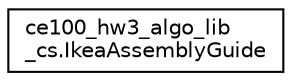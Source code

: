 digraph "Graphical Class Hierarchy"
{
 // INTERACTIVE_SVG=YES
 // LATEX_PDF_SIZE
  edge [fontname="Helvetica",fontsize="10",labelfontname="Helvetica",labelfontsize="10"];
  node [fontname="Helvetica",fontsize="10",shape=record];
  rankdir="LR";
  Node0 [label="ce100_hw3_algo_lib\l_cs.IkeaAssemblyGuide",height=0.2,width=0.4,color="black", fillcolor="white", style="filled",URL="$dc/d3c/a00028.html",tooltip=" "];
}
